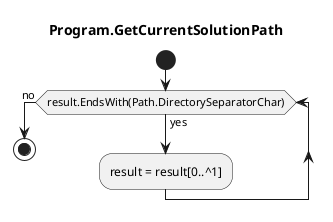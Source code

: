 @startuml Program.GetCurrentSolutionPath
title Program.GetCurrentSolutionPath
start
while (result.EndsWith(Path.DirectorySeparatorChar)) is (yes)
    :result = result[0..^1];
endwhile (no)
stop
@enduml
